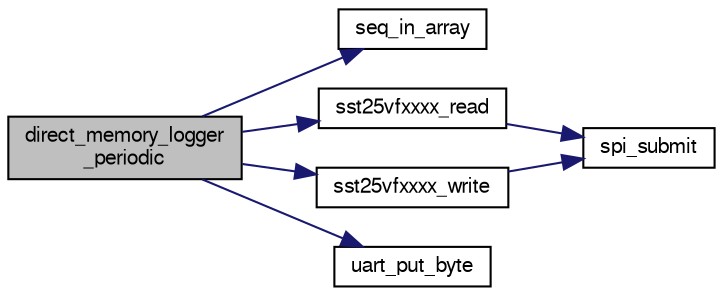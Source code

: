 digraph "direct_memory_logger_periodic"
{
  edge [fontname="FreeSans",fontsize="10",labelfontname="FreeSans",labelfontsize="10"];
  node [fontname="FreeSans",fontsize="10",shape=record];
  rankdir="LR";
  Node1 [label="direct_memory_logger\l_periodic",height=0.2,width=0.4,color="black", fillcolor="grey75", style="filled", fontcolor="black"];
  Node1 -> Node2 [color="midnightblue",fontsize="10",style="solid",fontname="FreeSans"];
  Node2 [label="seq_in_array",height=0.2,width=0.4,color="black", fillcolor="white", style="filled",URL="$direct__memory__logger_8c.html#a0850bb638c9b22f96ceb0120c2341794"];
  Node1 -> Node3 [color="midnightblue",fontsize="10",style="solid",fontname="FreeSans"];
  Node3 [label="sst25vfxxxx_read",height=0.2,width=0.4,color="black", fillcolor="white", style="filled",URL="$sst25vfxxxx_8c.html#a5176254063edecec07a175efcbf07623",tooltip="Read bytes Need 5 more extra bytes because of SPI overhead. "];
  Node3 -> Node4 [color="midnightblue",fontsize="10",style="solid",fontname="FreeSans"];
  Node4 [label="spi_submit",height=0.2,width=0.4,color="black", fillcolor="white", style="filled",URL="$group__spi.html#ga5d383931766cb373ebad0b8bc26d439d",tooltip="Submit SPI transaction. "];
  Node1 -> Node5 [color="midnightblue",fontsize="10",style="solid",fontname="FreeSans"];
  Node5 [label="sst25vfxxxx_write",height=0.2,width=0.4,color="black", fillcolor="white", style="filled",URL="$sst25vfxxxx_8c.html#a1be03b499050fa71161732d91d43d994",tooltip="Write bytes. "];
  Node5 -> Node4 [color="midnightblue",fontsize="10",style="solid",fontname="FreeSans"];
  Node1 -> Node6 [color="midnightblue",fontsize="10",style="solid",fontname="FreeSans"];
  Node6 [label="uart_put_byte",height=0.2,width=0.4,color="black", fillcolor="white", style="filled",URL="$chibios_2mcu__periph_2uart__arch_8c.html#a47d332312effc31e88e688471daf02a5",tooltip="Uart transmit implementation. "];
}
